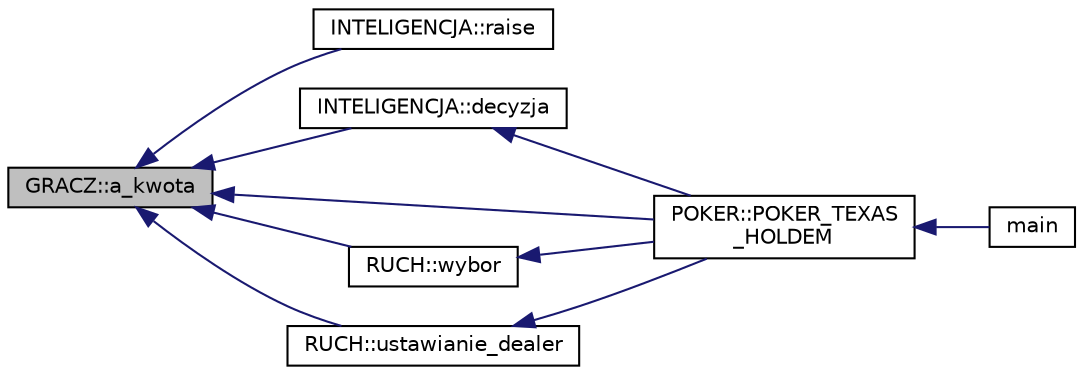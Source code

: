 digraph "GRACZ::a_kwota"
{
  edge [fontname="Helvetica",fontsize="10",labelfontname="Helvetica",labelfontsize="10"];
  node [fontname="Helvetica",fontsize="10",shape=record];
  rankdir="LR";
  Node15 [label="GRACZ::a_kwota",height=0.2,width=0.4,color="black", fillcolor="grey75", style="filled", fontcolor="black"];
  Node15 -> Node16 [dir="back",color="midnightblue",fontsize="10",style="solid",fontname="Helvetica"];
  Node16 [label="INTELIGENCJA::raise",height=0.2,width=0.4,color="black", fillcolor="white", style="filled",URL="$class_i_n_t_e_l_i_g_e_n_c_j_a.html#af757dea82566921395b405a5b19c8674"];
  Node15 -> Node17 [dir="back",color="midnightblue",fontsize="10",style="solid",fontname="Helvetica"];
  Node17 [label="INTELIGENCJA::decyzja",height=0.2,width=0.4,color="black", fillcolor="white", style="filled",URL="$class_i_n_t_e_l_i_g_e_n_c_j_a.html#aee3e414d3daf262c2483699019361d3b"];
  Node17 -> Node18 [dir="back",color="midnightblue",fontsize="10",style="solid",fontname="Helvetica"];
  Node18 [label="POKER::POKER_TEXAS\l_HOLDEM",height=0.2,width=0.4,color="black", fillcolor="white", style="filled",URL="$class_p_o_k_e_r.html#a1d4eb473893f8f365295141db9542078"];
  Node18 -> Node19 [dir="back",color="midnightblue",fontsize="10",style="solid",fontname="Helvetica"];
  Node19 [label="main",height=0.2,width=0.4,color="black", fillcolor="white", style="filled",URL="$_m_a_i_n_8cpp.html#ae66f6b31b5ad750f1fe042a706a4e3d4"];
  Node15 -> Node18 [dir="back",color="midnightblue",fontsize="10",style="solid",fontname="Helvetica"];
  Node15 -> Node20 [dir="back",color="midnightblue",fontsize="10",style="solid",fontname="Helvetica"];
  Node20 [label="RUCH::wybor",height=0.2,width=0.4,color="black", fillcolor="white", style="filled",URL="$class_r_u_c_h.html#a2bec8317c8f79892b03a5f02c4534cbd"];
  Node20 -> Node18 [dir="back",color="midnightblue",fontsize="10",style="solid",fontname="Helvetica"];
  Node15 -> Node21 [dir="back",color="midnightblue",fontsize="10",style="solid",fontname="Helvetica"];
  Node21 [label="RUCH::ustawianie_dealer",height=0.2,width=0.4,color="black", fillcolor="white", style="filled",URL="$class_r_u_c_h.html#a8c66609850fee7a5fd660010f4ae844f"];
  Node21 -> Node18 [dir="back",color="midnightblue",fontsize="10",style="solid",fontname="Helvetica"];
}
